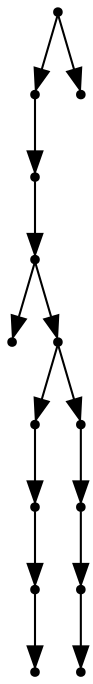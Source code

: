digraph {
  14 [shape=point];
  12 [shape=point];
  11 [shape=point];
  10 [shape=point];
  0 [shape=point];
  9 [shape=point];
  4 [shape=point];
  3 [shape=point];
  2 [shape=point];
  1 [shape=point];
  8 [shape=point];
  7 [shape=point];
  6 [shape=point];
  5 [shape=point];
  13 [shape=point];
14 -> 12;
12 -> 11;
11 -> 10;
10 -> 0;
10 -> 9;
9 -> 4;
4 -> 3;
3 -> 2;
2 -> 1;
9 -> 8;
8 -> 7;
7 -> 6;
6 -> 5;
14 -> 13;
}
